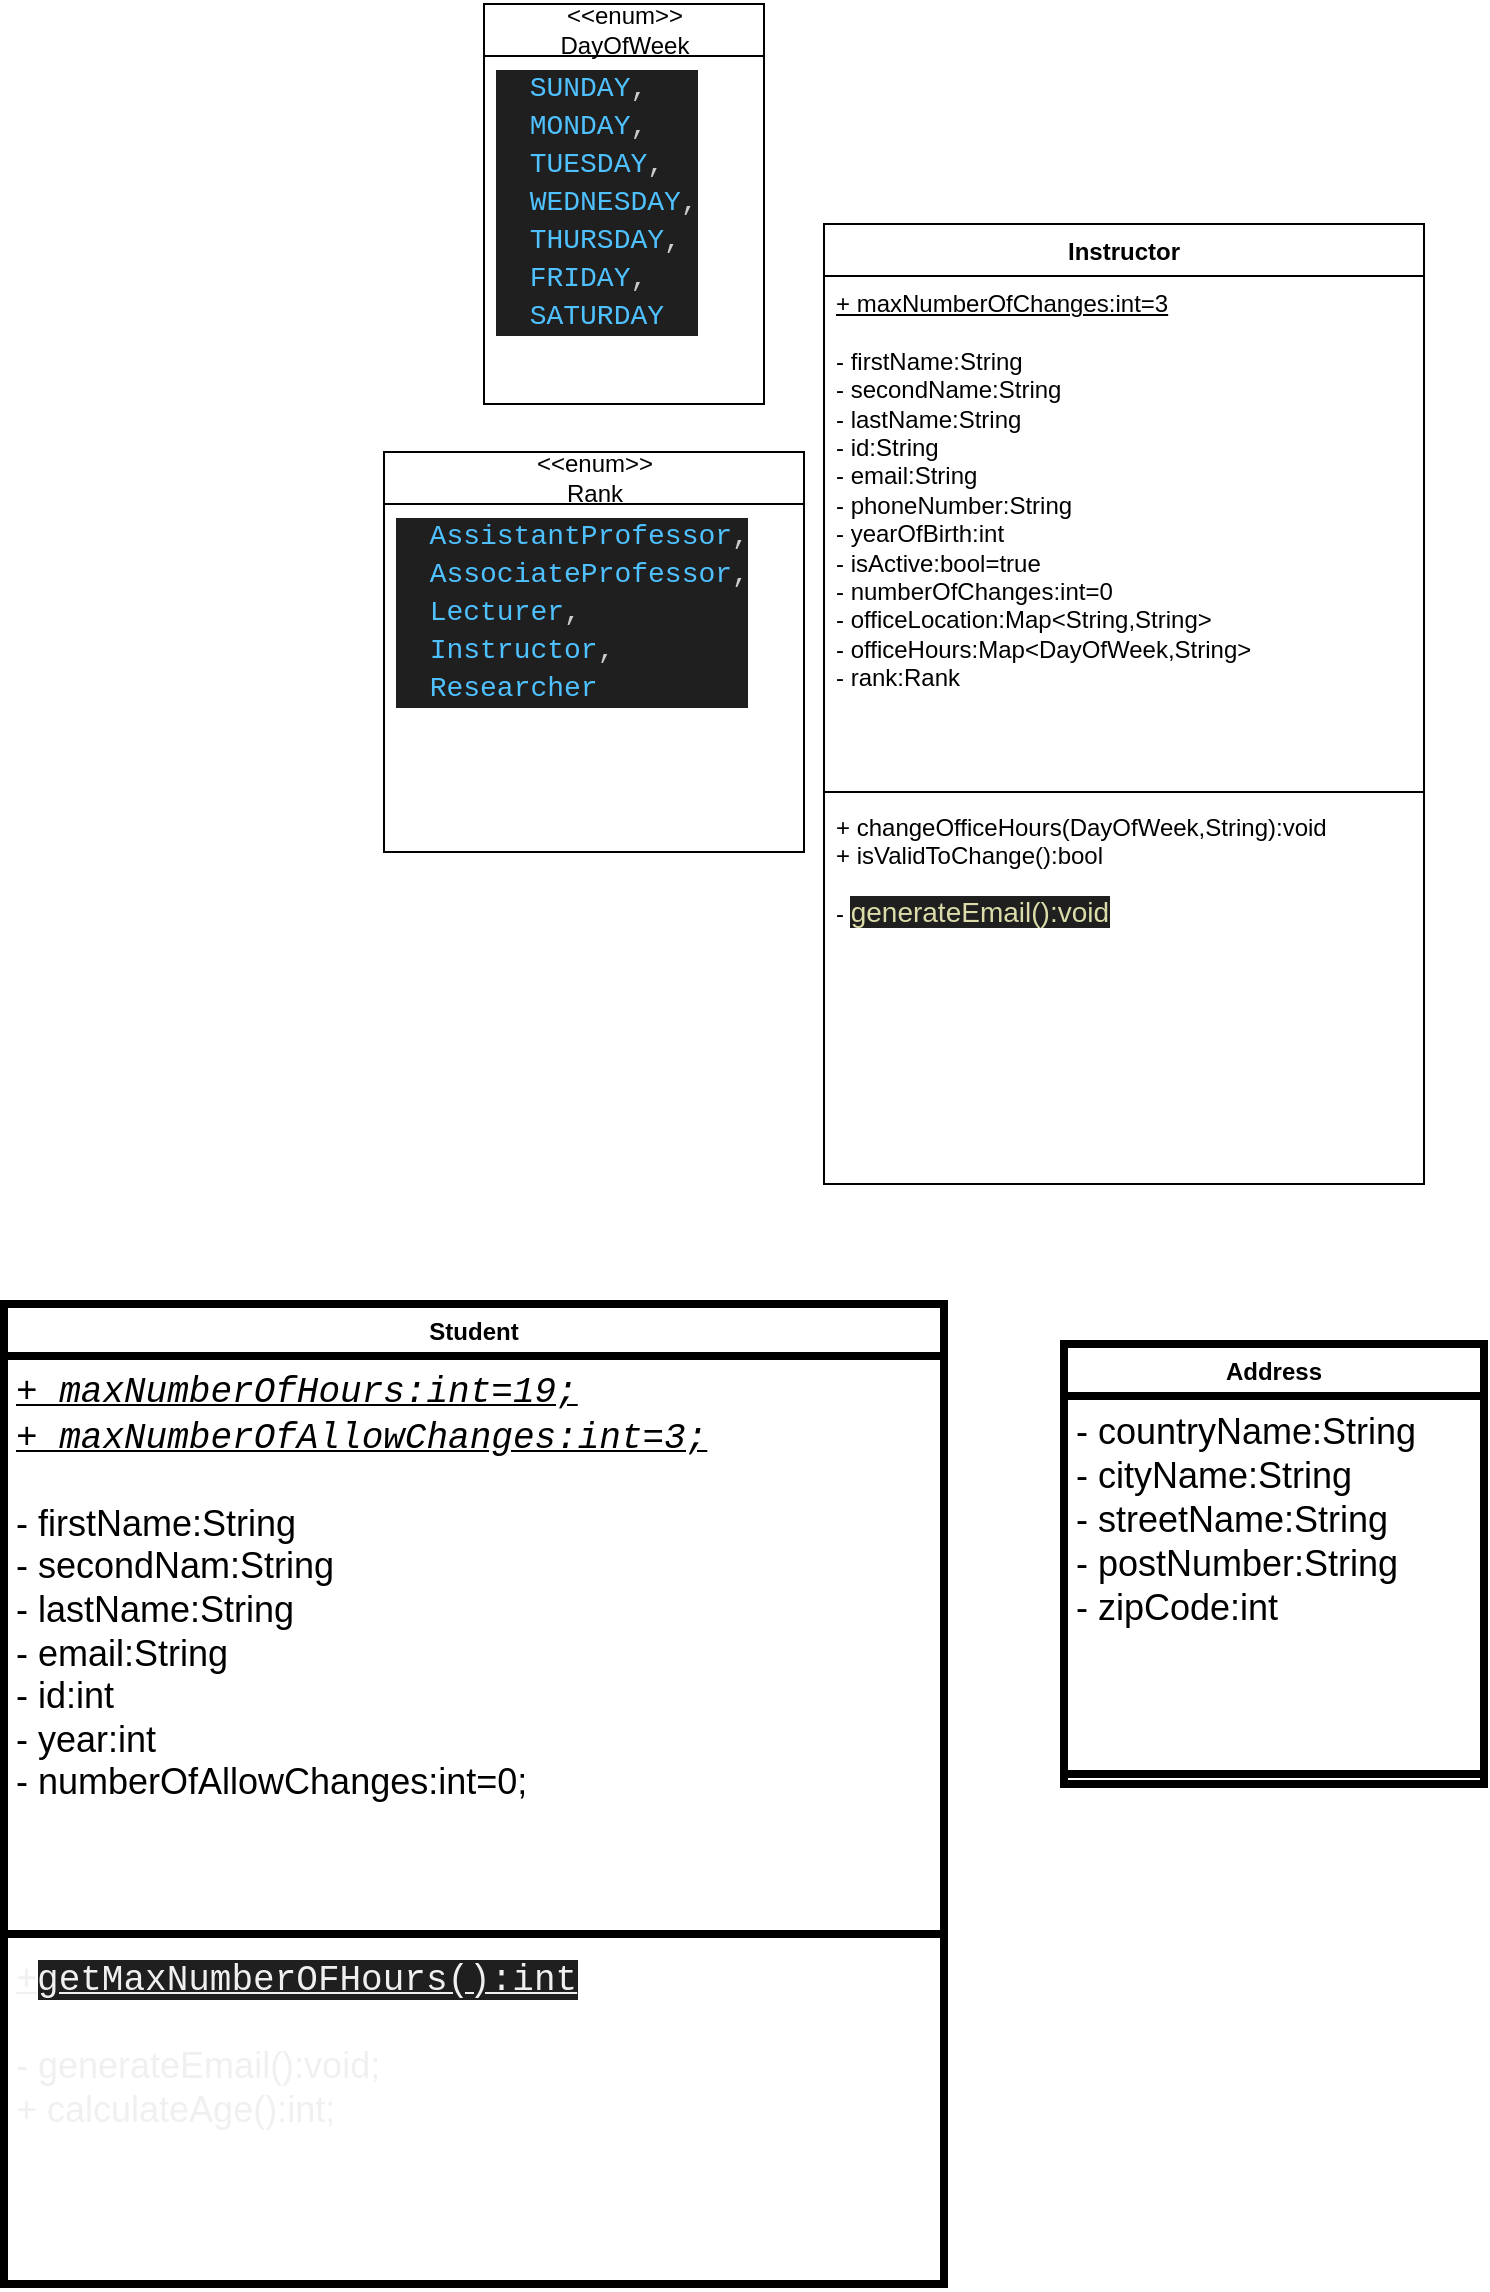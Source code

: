 <mxfile>
    <diagram id="L54uLWEAQPXEzWCLXNP-" name="Page-1">
        <mxGraphModel dx="497" dy="1613" grid="1" gridSize="10" guides="1" tooltips="1" connect="1" arrows="1" fold="1" page="1" pageScale="1" pageWidth="850" pageHeight="1100" math="0" shadow="0">
            <root>
                <object label="" dfg="dfg" id="0">
                    <mxCell/>
                </object>
                <mxCell id="1" parent="0"/>
                <mxCell id="13" value="Student" style="swimlane;fontStyle=1;align=center;verticalAlign=top;childLayout=stackLayout;horizontal=1;startSize=26;horizontalStack=0;resizeParent=1;resizeParentMax=0;resizeLast=0;collapsible=1;marginBottom=0;strokeWidth=4;" parent="1" vertex="1">
                    <mxGeometry x="100" width="470" height="490" as="geometry">
                        <mxRectangle x="80" y="60" width="100" height="30" as="alternateBounds"/>
                    </mxGeometry>
                </mxCell>
                <mxCell id="14" value="&lt;i&gt;&lt;span style=&quot;font-family: Consolas, &amp;quot;Courier New&amp;quot;, monospace;&quot;&gt;&lt;u&gt;+ maxNumberOfHours:int=19;&lt;br&gt;+ maxNumberOfAllowChanges:int=3;&lt;/u&gt;&lt;/span&gt;&lt;/i&gt;&lt;u&gt;&lt;br&gt;&lt;/u&gt;&lt;br&gt;- firstName:String&lt;br&gt;- secondNam:String&lt;br&gt;- lastName:String&lt;br&gt;- email:String&lt;br&gt;- id:int&lt;br&gt;- year:int&lt;br&gt;- numberOfAllowChanges:int=0;&lt;i&gt;&lt;span style=&quot;font-family: Consolas, &amp;quot;Courier New&amp;quot;, monospace; font-size: 14px;&quot;&gt;&lt;br&gt;&lt;/span&gt;&lt;/i&gt;" style="text;strokeColor=none;fillColor=none;align=left;verticalAlign=top;spacingLeft=4;spacingRight=4;overflow=hidden;rotatable=0;points=[[0,0.5],[1,0.5]];portConstraint=eastwest;strokeWidth=4;fontSize=18;labelBorderColor=none;labelBackgroundColor=none;html=1;" parent="13" vertex="1">
                    <mxGeometry y="26" width="470" height="284" as="geometry"/>
                </mxCell>
                <mxCell id="15" value="" style="line;strokeWidth=4;fillColor=none;align=left;verticalAlign=middle;spacingTop=-1;spacingLeft=3;spacingRight=3;rotatable=0;labelPosition=right;points=[];portConstraint=eastwest;strokeColor=inherit;" parent="13" vertex="1">
                    <mxGeometry y="310" width="470" height="10" as="geometry"/>
                </mxCell>
                <mxCell id="16" value="&lt;u&gt;+&lt;span style=&quot;background-color: rgb(31, 31, 31); font-family: Consolas, &amp;quot;Courier New&amp;quot;, monospace;&quot;&gt;getMaxNumberOFHours():int&lt;/span&gt;&lt;br&gt;&lt;/u&gt;&lt;br&gt;-&amp;nbsp;generateEmail():void;&lt;br&gt;+ calculateAge():int;&lt;br&gt;&amp;nbsp;" style="text;strokeColor=none;fillColor=none;align=left;verticalAlign=top;spacingLeft=4;spacingRight=4;overflow=hidden;rotatable=0;points=[[0,0.5],[1,0.5]];portConstraint=eastwest;strokeWidth=4;fontSize=18;fontStyle=0;fontColor=#F0F0F0;html=1;" parent="13" vertex="1">
                    <mxGeometry y="320" width="470" height="170" as="geometry"/>
                </mxCell>
                <mxCell id="17" value="Address" style="swimlane;fontStyle=1;align=center;verticalAlign=top;childLayout=stackLayout;horizontal=1;startSize=26;horizontalStack=0;resizeParent=1;resizeParentMax=0;resizeLast=0;collapsible=1;marginBottom=0;strokeWidth=4;" parent="1" vertex="1">
                    <mxGeometry x="630" y="20" width="210" height="220" as="geometry">
                        <mxRectangle x="80" y="60" width="100" height="30" as="alternateBounds"/>
                    </mxGeometry>
                </mxCell>
                <mxCell id="18" value="- countryName:String&#10;- cityName:String&#10;- streetName:String&#10;- postNumber:String&#10;- zipCode:int&#10;" style="text;strokeColor=none;fillColor=none;align=left;verticalAlign=top;spacingLeft=4;spacingRight=4;overflow=hidden;rotatable=0;points=[[0,0.5],[1,0.5]];portConstraint=eastwest;strokeWidth=4;fontSize=18;" parent="17" vertex="1">
                    <mxGeometry y="26" width="210" height="184" as="geometry"/>
                </mxCell>
                <mxCell id="19" value="" style="line;strokeWidth=4;fillColor=none;align=left;verticalAlign=middle;spacingTop=-1;spacingLeft=3;spacingRight=3;rotatable=0;labelPosition=right;points=[];portConstraint=eastwest;strokeColor=inherit;" parent="17" vertex="1">
                    <mxGeometry y="210" width="210" height="10" as="geometry"/>
                </mxCell>
                <mxCell id="24" value="Instructor" style="swimlane;fontStyle=1;align=center;verticalAlign=top;childLayout=stackLayout;horizontal=1;startSize=26;horizontalStack=0;resizeParent=1;resizeParentMax=0;resizeLast=0;collapsible=1;marginBottom=0;" vertex="1" parent="1">
                    <mxGeometry x="510" y="-540" width="300" height="480" as="geometry"/>
                </mxCell>
                <mxCell id="25" value="&lt;u&gt;+ maxNumberOfChanges:int=3&lt;br&gt;&lt;/u&gt;&lt;br&gt;- firstName:String&lt;br&gt;- secondName:String&lt;br&gt;- lastName:String&lt;br&gt;- id:String&lt;br&gt;- email:String&lt;br&gt;- phoneNumber:String&lt;br&gt;- yearOfBirth:int&lt;br&gt;- isActive:bool=true&lt;br&gt;- numberOfChanges:int=0&lt;br&gt;- officeLocation:Map&amp;lt;String,String&amp;gt;&lt;br&gt;- officeHours:Map&amp;lt;DayOfWeek,String&amp;gt;&lt;br&gt;- rank:Rank" style="text;strokeColor=none;fillColor=none;align=left;verticalAlign=top;spacingLeft=4;spacingRight=4;overflow=hidden;rotatable=0;points=[[0,0.5],[1,0.5]];portConstraint=eastwest;whiteSpace=wrap;html=1;" vertex="1" parent="24">
                    <mxGeometry y="26" width="300" height="254" as="geometry"/>
                </mxCell>
                <mxCell id="26" value="" style="line;strokeWidth=1;fillColor=none;align=left;verticalAlign=middle;spacingTop=-1;spacingLeft=3;spacingRight=3;rotatable=0;labelPosition=right;points=[];portConstraint=eastwest;strokeColor=inherit;" vertex="1" parent="24">
                    <mxGeometry y="280" width="300" height="8" as="geometry"/>
                </mxCell>
                <mxCell id="27" value="+ changeOfficeHours(DayOfWeek,String):void&lt;br&gt;+&amp;nbsp;isValidToChange():bool&lt;br&gt;&lt;p&gt;-&amp;nbsp;&lt;span style=&quot;color: rgb(220, 220, 170); background-color: rgb(31, 31, 31); font-size: 14px;&quot;&gt;generateEmail():void&lt;/span&gt;&lt;/p&gt;" style="text;strokeColor=none;fillColor=none;align=left;verticalAlign=top;spacingLeft=4;spacingRight=4;overflow=hidden;rotatable=0;points=[[0,0.5],[1,0.5]];portConstraint=eastwest;html=1;" vertex="1" parent="24">
                    <mxGeometry y="288" width="300" height="192" as="geometry"/>
                </mxCell>
                <mxCell id="33" value="&amp;lt;&amp;lt;enum&amp;gt;&amp;gt;&lt;br&gt;&lt;span style=&quot;text-align: left;&quot;&gt;DayOfWeek&lt;/span&gt;" style="swimlane;fontStyle=0;childLayout=stackLayout;horizontal=1;startSize=26;fillColor=none;horizontalStack=0;resizeParent=1;resizeParentMax=0;resizeLast=0;collapsible=1;marginBottom=0;html=1;" vertex="1" parent="1">
                    <mxGeometry x="340" y="-650" width="140" height="200" as="geometry"/>
                </mxCell>
                <mxCell id="35" value="&lt;div style=&quot;color: rgb(204, 204, 204); background-color: rgb(31, 31, 31); font-family: Consolas, &amp;quot;Courier New&amp;quot;, monospace; font-size: 14px; line-height: 19px;&quot;&gt;&lt;div&gt;&amp;nbsp;&amp;nbsp;&lt;span style=&quot;color: #4fc1ff;&quot;&gt;SUNDAY&lt;/span&gt;,&lt;/div&gt;&lt;div&gt;&amp;nbsp; &lt;span style=&quot;color: #4fc1ff;&quot;&gt;MONDAY&lt;/span&gt;,&lt;/div&gt;&lt;div&gt;&amp;nbsp; &lt;span style=&quot;color: #4fc1ff;&quot;&gt;TUESDAY&lt;/span&gt;,&lt;/div&gt;&lt;div&gt;&amp;nbsp; &lt;span style=&quot;color: #4fc1ff;&quot;&gt;WEDNESDAY&lt;/span&gt;,&lt;/div&gt;&lt;div&gt;&amp;nbsp; &lt;span style=&quot;color: #4fc1ff;&quot;&gt;THURSDAY&lt;/span&gt;,&lt;/div&gt;&lt;div&gt;&amp;nbsp; &lt;span style=&quot;color: #4fc1ff;&quot;&gt;FRIDAY&lt;/span&gt;,&lt;/div&gt;&lt;div&gt;&amp;nbsp; &lt;span style=&quot;color: #4fc1ff;&quot;&gt;SATURDAY&lt;/span&gt;&lt;/div&gt;&lt;/div&gt;" style="text;strokeColor=none;fillColor=none;align=left;verticalAlign=top;spacingLeft=4;spacingRight=4;overflow=hidden;rotatable=0;points=[[0,0.5],[1,0.5]];portConstraint=eastwest;html=1;" vertex="1" parent="33">
                    <mxGeometry y="26" width="140" height="174" as="geometry"/>
                </mxCell>
                <mxCell id="37" value="&amp;lt;&amp;lt;enum&amp;gt;&amp;gt;&lt;br&gt;&lt;span style=&quot;text-align: left;&quot;&gt;Rank&lt;/span&gt;" style="swimlane;fontStyle=0;childLayout=stackLayout;horizontal=1;startSize=26;fillColor=none;horizontalStack=0;resizeParent=1;resizeParentMax=0;resizeLast=0;collapsible=1;marginBottom=0;html=1;" vertex="1" parent="1">
                    <mxGeometry x="290" y="-426" width="210" height="200" as="geometry"/>
                </mxCell>
                <mxCell id="40" value="&lt;div style=&quot;color: rgb(204, 204, 204); background-color: rgb(31, 31, 31); font-family: Consolas, &amp;quot;Courier New&amp;quot;, monospace; font-size: 14px; line-height: 19px;&quot;&gt;&lt;div style=&quot;line-height: 19px;&quot;&gt;&lt;div&gt;&lt;span style=&quot;color: #4fc1ff;&quot;&gt;&amp;nbsp; AssistantProfessor&lt;/span&gt;,&lt;/div&gt;&lt;div&gt;&amp;nbsp; &lt;span style=&quot;color: #4fc1ff;&quot;&gt;AssociateProfessor&lt;/span&gt;,&lt;/div&gt;&lt;div&gt;&amp;nbsp; &lt;span style=&quot;color: #4fc1ff;&quot;&gt;Lecturer&lt;/span&gt;,&lt;/div&gt;&lt;div&gt;&amp;nbsp; &lt;span style=&quot;color: #4fc1ff;&quot;&gt;Instructor&lt;/span&gt;,&lt;/div&gt;&lt;div&gt;&amp;nbsp; &lt;span style=&quot;color: #4fc1ff;&quot;&gt;Researcher&lt;/span&gt;&lt;/div&gt;&lt;/div&gt;&lt;/div&gt;" style="text;strokeColor=none;fillColor=none;align=left;verticalAlign=top;spacingLeft=4;spacingRight=4;overflow=hidden;rotatable=0;points=[[0,0.5],[1,0.5]];portConstraint=eastwest;html=1;" vertex="1" parent="37">
                    <mxGeometry y="26" width="210" height="174" as="geometry"/>
                </mxCell>
            </root>
        </mxGraphModel>
    </diagram>
</mxfile>